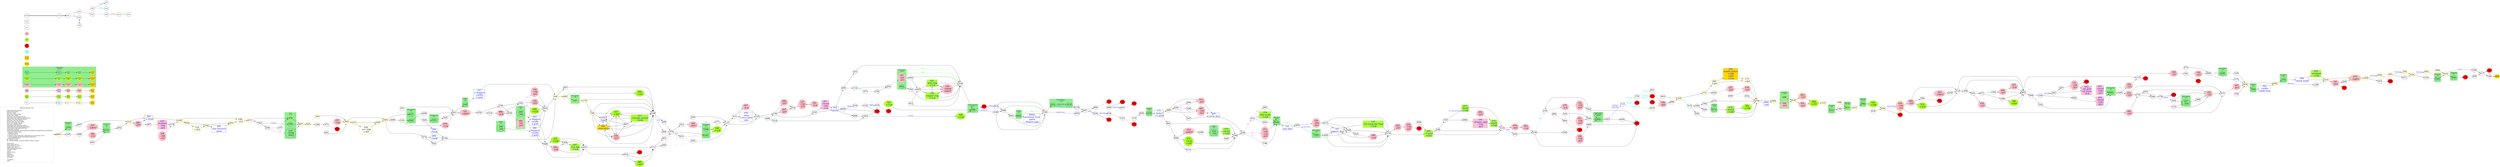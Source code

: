 digraph "Fighting Fantasy: Caverns of the Snow Witch 09/10/--" {
	// graph defaults
	rankdir=LR
	mclimit=50
	nodesep=.3 // changes horizontal separation of nodes
	ranksep=.4 // changes vertical separation of nodes
	node [height=.7
		width=.7
		shape=ellipse
		margin=0]
	edge[weight=5]

	// a box for a graph label
	// note that you can override the defaults set above
	title [label = "Fighting Fantasy: Title\n\n \
		Light Green Fill: Benefits\l \
		Pink Fill: Penalties\l \
		Red Fill: Death\l \
		Blue Text: Items/Events\l \
		Purple Text: Shops\l \
		Blue Line: Forced Items/Events\l \
		Light Blue Line: Optional Items/Events\l \
		Purple Line: Dice Related Events\l \
		Pink Line: Stat Test Passed\l \
		Brown Line: Stat Test Failed\l \
		Grey Line: Hidden Option\l \
		Red Line: Possible Error\l \
		Gold/Yellow Fill: Required Nodes\l \
		Light Blue Fill: Recommended Nodes\l \
		Gold Outline: Recommended Path\l \
		Green Box: Combat\l \
		SK/ST/LK/AT/AR/TM: Skill/Stamina/Luck/Attack Strength/Attack Round/Time\l \
		*: Special Combat Rules\l \
		-: Negative Status\l \
		+: Positive Status\l \
		?: Chance of this happening, depending on instructions in text\l \
		^: Extra damage can be prevented by gold ring\l \
		!: Summoned Warrior\l \
		@: Choose 3 items\l \
		@: Combat penalty (could be offset by skills or items)\l\l \
		Starts with:\l \
		Initial Skill: 1d6+6 \l \
		Initial Stamina: 2d6+12\l \
		Initial Luck: 1d6+6\l \
		skill/stamina/luck potion\l \
		10 meal (+4ST)\l \
		sword\l \
		leather armor\l \
		lantern\l \
		tinderbox\l \
		2d6+6 gold\l \
		backpack\l\l \
		Comments:\l \
		none\l"
		color = "gray"
		shape = "box"
		margin = 0.1]

	subgraph Required {
		node [style = "filled" color = "gold" fillcolor = "gold" fontcolor = "blue" shape = "rect"]
		key3
		boo5
		dam5
		monboo5
		mondam5
		mon5
		ending [fontcolor = "black" shape = "octagon"]

		345
		158
		400 [fontcolor = "black" shape = "octagon"]
	}

	subgraph Required2 {
		node [style = "filled" color = "gold2" fillcolor = "gold2" fontcolor = "blue" shape = "rect"]
		req2
	}

	subgraph Recommended {
		node [penwidth = 3 color = "gold"]
		txt2
		key2 [shape = "rect" fontcolor = "blue"]
		boo3 [style = "filled" fillcolor = "greenyellow"]
		boo4 [style = "filled" fillcolor = "greenyellow"]
		dam3 [style = "filled" fillcolor = "pink"]
		dam4 [style = "filled" fillcolor = "pink"]
		monboo3 [style = "filled" fillcolor = "greenyellow"]
		monboo4 [style = "filled" fillcolor = "greenyellow"]
		mondam3 [style = "filled" fillcolor = "pink"]
		mondam4 [style = "filled" fillcolor = "pink"]
		mon3
		mon4

		001
		337
		169
		036
		118
		192
		263
		190
		077
		378
		067
		025
		163
		363
		215
		024
		056
		395




		106
		095
		187
		179
		194
		345

		104
		131
		289
		158
		173
		278

		348
		256
		018
		063 [style = "filled" fillcolor = "pink"]
		096 [style = "filled" fillcolor = "greenyellow"]
		110
		399
		013
		211

		038
		030 [style = "filled" fillcolor = "pink"]

		252

		092

		319
		075 [style = "filled" fillcolor = "pink"]
		258
		054
		091
		359
		154
		005
		068
		019
	}
	
	subgraph Optional {
		node [style = "filled" color = "paleturquoise1" fillcolor = "paleturquoise1" fontcolor = "blue" shape = "rect"]
		opt
	}

	subgraph Combat {
		style = "filled" color = "palegreen2"
		subgraph cluster_MONSTER {
			label = "? MONSTER\n 0/0 0/0"
			mon1 [label = "\N\n text"]
			mon2 [shape = "rect" fontcolor = "blue" label = "\N\n text"]
			mon3 [label = "\N\n text"]
			mon4 [shape = "rect" fontcolor = "blue" label = "\N\n text"]
			mon5 [shape = "rect" fontcolor = "blue" label = "\N\n text"]
			monboo1 [style = "filled" color = "greenyellow" label = "\N\n text"]
			monboo2 [shape = "rect" style = "filled" color = "greenyellow" fontcolor = "blue" label = "\N\n text"]
			monboo3 [label = "\N\n text"]
			monboo4 [shape = "rect" fontcolor = "blue" label = "\N\n text"]
			monboo5 [shape = "rect" fontcolor = "blue" label = "\N\n text"]
			mondam1 [style = "filled" color = "pink" label = "\N\n text"]
			mondam2 [shape = "rect" style = "filled" color = "pink" fontcolor = "blue" label = "\N\n text"]
			mondam3 [label = "\N\n text"]
			mondam4 [shape = "rect" fontcolor = "blue" label = "\N\n text"]
			mondam5 [shape = "rect" fontcolor = "blue" label = "\N\n text"]
		}
		subgraph cluster_MAMMOTH {
			label = "Mammoth\n 10/11"
			310
		}
		subgraph cluster_SNOW_WOLF {
			label = "Snow Wolf\n 7/8\n 7/7"
			212
		}
		subgraph cluster_YETI {
			label = "Yeti\n 11/12"
			195
			219 [label = "\N\n -1ESK\n -3EST"]
			378
		}
		subgraph cluster_MOUNTAIN_ELF {
			label = "Mountain Elf\n 6/6"
			017
			382
		}
		subgraph cluster_MOUNTAIN_ELF2 {
			label = "Mountain Elf\n 6/2"
			351
		}
		subgraph cluster_GOBLIN {
			label = "Goblin\n 5/5\n 5/4"
			145
		}
		subgraph cluster_GOBLIN2 {
			label = "Goblin\n 5/5"
			240 [label = "\N\n -3AT"]
			386 [style = "filled" color = "pink" label = "\N\n -3AT\n -2ST"]
		}
		subgraph cluster_GOBLIN3 {
			label = "Goblin\n 5/4"
			188 [label = "\N\n -3AT"]
		}
		subgraph cluster_NEANDERTHAL {
			label = "Neanderthal\n 7/8"
			187
		}
		subgraph cluster_ICE_DEMON {
			label = "Ice Demon*\n 9/11"
			108
			143
		}
		subgraph cluster_CRYSTAL_WARRIOR {
			label = "Crystal Warrior\n 11/13"
			059
		}
		subgraph cluster_FROST_GIANT {
			label = "Frost Giant\n 10/10"
			093
			357 [style = "filled" color = "pink" label = "\N\n -2AT\n -2ST"]
		}
		subgraph cluster_WHITE_DRAGON {
			label = "White Dragon^\n 12/14"
			223
			313 [label = "\N!"]
		}
		subgraph cluster_ZOMBIE {
			label = "Zombie\n 6/6"
			062
		}
		subgraph cluster_SENTINEL {
			label = "Sentinel\n 9/9"
			235
		}
		subgraph cluster_GOBLIN4 {
			label = "Goblin\n 6/6"
			332 [label = "\N\n -3AT"]
		}
		subgraph cluster_CAVE_MAN {
			label = "Cave-Man\n 8/8"
			020
		}
		subgraph cluster_BRAIN_SLAYER {
			label = "Brain Slayer\n 10/10"
			189
		}
		subgraph cluster_DWARF_ELF_ZOMBIE {
			label = "Dwarf Zombie\n Elf Zombie\n 8/9 9/9"
			262
		}
		subgraph cluster_CENTAUR {
			label = "Centaur\n 10/10"
			272
		}
		subgraph cluster_BIRD_MAN {
			label = "Bird-Man\n 12/8"
			256
			369 [style = "filled" color = "pink" label = "\N\n -2ST"]
		}
		subgraph cluster_HILL_TROLL {
			label = "Hill Troll\n 9/10 9/9"
			013
		}
		subgraph cluster_WEREWOLF {
			label = "Werewolf\n 8/10"
			251
		}
		subgraph cluster_HILL_TROLL2 {
			label = "Hill Troll\n 8/9 9/9"
			296
		}
		subgraph cluster_NIGHT_STALKER {
			label = "Night Stalker\n 11/8"
			037 [label = "\N\n -2AT"]
		}
		subgraph cluster_MAN_ORC {
			label = "Man-Orc\n 8/6"
			398
		}
		subgraph cluster_WILD_HILL_MAN {
			label = "Wild Hill Man\n 6/5"
			050
		}
		subgraph cluster_BARBARIAN {
			label = "Barbarian\n 9/8"
			374
		}
		subgraph cluster_DEATH_HAWK {
			label = "Death Hawk\n 4/5"
			238
		}
		subgraph cluster_BANSHEE {
			label = "Banshee*\n 12/12"
			185
		}
		subgraph cluster_HOBGOBLIN {
			label = "Hobgoblin\n 6/7"
			206
		}
	}

	subgraph Death {
		node [style = "filled" color = "red"]
		ddt
		002
		010
		035
		044
		064
		078
		116
		121
		129
		134
		138
		153
		172
		191
		228
		244
		270
		277
		302
		316
		360
		367
		380
		392
		393
		397
	}

	subgraph Boost {
		node [style = "filled" color = "greenyellow"]
		bst
		boo1 [label = "\N\n text"]
		boo2 [shape = "rect" fontcolor = "blue" label = "\N\n text"]
		boo3 [label = "\N\n text"]
		boo4 [shape = "rect" fontcolor = "blue" label = "\N\n text"]
		boo5 [shape = "rect" fontcolor = "blue" label = "\N\n text"]
		021 [shape = "rect" fontcolor = "blue" label = "\N\n gold ring\n +1LK"]
		024 [label = "\N\n +0~3SK\n +3ST"]
		076 [shape = "rect" fontcolor = "blue" label = "\N\n shield\n +1SK?"]
		080 [label = "\N\n +4ST"]
		096 [label = "\N\n +1ST"]
		118 [label = "\N\n +3ST"]
		120 [label = "\N\n +1LK"]
		130 [shape = "rect" fontcolor = "blue" label = "\N\n copper ring\n +1LK"]
		147 [shape = "rect" fontcolor = "blue" label = "\N\n Gul Sang Abi Daar\n +1LK"]
		155 [shape = "rect" fontcolor = "blue" label = "\N\n sword\n +1SK?"]
		158 [shape = "rect" fontcolor = "blue" label = "\N\n health potion\n +1SK\n +4ST\n +1LK"]
		164 [label = "\N\n +1SK"]
		165 [label = "\N\n +1LK"]
		173 [label = "\N\n +4ST"]
		184 [label = "\N\n +1LK"]
		237 [label = "\N\n +1SK"]
		245 [label = "\N\n +1LK"]
		247 [shape = "rect" fontcolor = "blue" label = "\N\n iron key\n +1LK"]
		253 [shape = "rect" fontcolor = "blue" label = "\N\n shield\n +1SK"]
		275 [label = "\N\n +1LK\n +3ST"]
		285 [shape = "rect" fontcolor = "blue" label = "\N\n -3 meal\n +4ST"]
		289 [label = "\N\n +2ST"]
		290 [label = "\N\n +1ST"]
		293 [shape = "rect" fontcolor = "blue" label = "\N\n armband\n +1SK"]
		312 [label = "\N\n +1LK"]
		317 [label = "\N\n +3ST"]
		327 [shape = "rect" fontcolor = "blue" label = "\N\n courage amulet\n +2SK"]
		346 [label = "\N\n +4ST"]
		362 [label = "\N\n +1SK"]
		372 [shape = "rect" fontcolor = "blue" label = "\N\n shield\n +1SK"]
		379 [shape = "rect" fontcolor = "blue" label = "\N\n elfin boots\n +1LK"]
	}

	subgraph Damage {
		node [style = "filled" color = "pink"]
		dmg
		dam1 [label = "\N\n text"]
		dam2 [shape = "rect" fontcolor = "blue" label = "\N\n text"]
		dam3 [label = "\N\n text"]
		dam4 [shape = "rect" fontcolor = "blue" label = "\N\n text"]
		dam5 [shape = "rect" fontcolor = "blue" label = "\N\n text"]
		011 [label = "\N\n -2ST"]
		027 [label = "\N\n -1LK"]
		030 [label = "\N\n -1SK\n -1ST"]
		042 [shape = "rect" fontcolor = "blue" label = "\N\n -all gold\n -all items\n -2LK"]
		046 [label = "\N\n -1ST"]
		051 [label = "\N\n -1SK\n -4ST"]
		055 [label = "\N\n -2ST"]
		057 [label = "\N\n -2LK"]
		063 [label = "\N\n -1ST"]
		070 [label = "\N\n -1LK"]
		073 [label = "\N\n -1SK\n -1LK\n -4ST"]
		075 [label = "\N\n -1d6ST"]
		079 [label = "\N\n -4ST"]
		086 [label = "\N\n -2LK"]
		087 [label = "\N\n -1SK\n -3ST"]
		099 [label = "\N\n -2ST"]
		100 [label = "\N\n -1ST"]
		122 [label = "\N\n -1SK\n -4ST"]
		126 [label = "\N\n -2SK\n -6ST"]
		127 [label = "\N\n -1SK\n -2ST"]
		140 [label = "\N\n -1SK\n -4ST"]
		142 [label = "\N\n -1ST"]
		151 [label = "\N\n -1SK\n -2ST"]
		159 [label = "\N\n -1d6SK\n -2d6ST"]
		160 [shape = "rect" fontcolor = "blue" label = "\N\n -dragon eggs\n -1SK\n -4ST"]
		161 [label = "\N\n -2ST"]
		167 [label = "\N\n -4ST"]
		186 [label = "\N\n -1SK\n -4ST"]
		190 [label = "\N\n -1ST"]
		197 [label = "\N\n -1d6ST"]
		201 [shape = "rect" fontcolor = "blue" label = "\N\n -shield\n -1SK?\n -2ST"]
		209 [label = "\N\n -3ST"]
		222 [label = "\N\n -1d6ST"]
		225 [shape = "rect" fontcolor = "blue" label = "\N\n frostbite\n -3SK\n -4ST"]
		227 [label = "\N\n -2ST"]
		229 [label = "\N\n -2ST"]
		231 [label = "\N\n -1ST"]
		236 [label = "\N\n -1SK\n -4ST"]
		239 [label = "\N\n -2ST"]
		250 [label = "\N\n -1SK"]
		257 [label = "\N\n -1SK"]
		261 [shape = "rect" fontcolor = "blue" label = "\N\n -sword\n -1SK\n -1LK"]
		280 [shape = "rect" fontcolor = "blue" label = "\N\n -shield\n -1SK?\n -4ST"]
		294 [label = "\N\n -2ST"]
		301 [label = "\N\n -4ST"]
		307 [label = "\N\n -2ST"]
		308 [label = "\N\n -1SK\n -3ST"]
		318 [label = "\N\n -2d6ST"]
		321 [label = "\N\n -1d6ST"]
		330 [label = "\N\n -2ST"]
		334 [label = "\N\n -1ST"]
		340 [label = "\N\n -3ST?"]
		349 [label = "\N\n -1ST"]
		355 [label = "\N\n -1ST"]
		356 [label = "\N\n -4ST"]
		358 [label = "\N\n -4ST"]
		361 [label = "\N\n -1LK"]
		364 [label = "\N\n -1ST"]
		375 [label = "\N\n -1LK"]
		383 [label = "\N\n -1LK"]
		385 [label = "\N\n -1ST"]
		396 [label = "\N\n -1LK"]
	}

	subgraph Key_Item {
		node [fontcolor = "blue" shape = "rect"]
		kky
		key1 [label = "\N\n text"]
		key2 [label = "\N\n text"]
		key3 [label = "\N\n text"]
		043 [label = "\N\n 2 daggers\n candle\n 2 gold"]
		069 [label = "\N\n info" tooltip = "poison well\n hill trolls north of stonebridge"]
		072 [label = "\N\n genie"]
		074 [label = "\N\n flute"]
		101 [label = "\N\n square disc"]
		141 [label = "\N\n star disc"]
		171 [label = "\N\n -items?\n +? gold"]
		200 [label = "\N@\n minotaur horn\n garlic\n dragon eggs"]
		204 [label = "\N\n cloak"]
		207 [label = "\N\n circle disc"]
		255 [label = "\N\n war-hammer\n spear"]
		264 [label = "\N\n cloak"]
		281 [label = "\N\n -2 meal"]
		286 [label = "\N\n arrow head"]
		342 [label = "\N\n candle\n tinder-box"]
		345 [label = "\N\n rune stick"]
		347 [label = "\N\n 2 daggers\n candle\n 2 gold"]
		366 [label = "\N\n daggers\n candle\n 2 gold"]
		376 [label = "\N\n sling\n 3 iron balls\n info" tooltip = "beware white rat"]
	}
	
	subgraph Shop {
		node [fontcolor = "purple" shape = "rect"]
		shop1 [label = "\N\n text"]
	}

	mon1 -> mon2 -> mon3 -> mon4 -> mon5
	boo1 -> boo2 -> boo3 -> boo4 -> boo5
	dam1 -> dam2 -> dam3 -> dam4 -> dam5
	txt1 -> key1 -> txt2 -> key2 -> key3
	monboo1 -> monboo2 -> monboo3 -> monboo4 -> monboo5
	mondam1 -> mondam2 -> mondam3 -> mondam4 -> mondam5

	myTitle -> z000 [penwidth = 3 arrowhead=none]
	z000 -> z001 [penwidth = 3]
	z001 -> z002 [color = "purple" fontcolor = "purple" label = "1-3"]
	z001 -> z003 [color = "purple" fontcolor = "purple" label = "4-6"]
	z002 -> z004 [color = "pink" fontcolor = "pink" label = "LK"]
	z002 -> z005 [color = "brown"]
	z003 -> z006 [dir = "both"]
	z004 -> z007 [color = "blue" fontcolor = "blue" label = "req"]
	z004 -> z008 [color = "cyan3" fontcolor = "cyan3" label = "-opt"]
	z005 -> z009 [color = "grey" fontcolor = "grey" label = "info"]
	z009 -> z010 [color = "crimson" fontcolor = "crimson" label = "error(?)"]
	z010 -> z011 [color = "green" fontcolor = "green" label = "flee"]
	{
		rank = same
		z003
		z006
	}
	
	{
		rank = same
		021
		130
	}
	{
		rank = same
		345
		074
	}
	{
		rank = same
		317
		356
	}

	title -> 001 [penwidth = 3]
	001 -> 335
	001 -> 310
	002 -> 014 [color = "blue" fontcolor = "blue" label = "genie"]
	003 -> 104
	004 -> 235
	005 -> 068 [color = "pink" fontcolor = "pink" label = "SK"]
	005 -> 185 [color = "brown"]
	006 -> 285
	007 -> 004 [color = "pink" fontcolor = "pink" label = "SK>10"]
	007 -> 380 [color = "brown"]
	008 -> 007 [color = "blue" fontcolor = "blue" label = "rune stick"]
	008 -> 121
	009 -> 032 [color = "pink" fontcolor = "pink" label = "LK"]
	009 -> 239 [color = "brown"]
	011 -> 207
	012 -> 065
	012 -> 338
	013 -> 211
	014 -> 150
	014 -> 368
	015 -> 003 [color = "pink" fontcolor = "pink" label = "LK"]
	015 -> 358 [color = "brown"]
	016 -> 120 [color = "pink" fontcolor = "pink" label = "LK"]
	016 -> 153 [color = "brown"]
	017 -> 305 [color = "green" fontcolor = "green" label = "EST&le;2"]
	018 -> 301
	018 -> 063
	019 -> 328 [color = "blue" fontcolor = "blue" label = "silver"]
	019 -> 206
	020 -> 141
	020 -> 365 [color = "green" fontcolor = "green" label = "flee"]
	021 -> 159 [dir = both]
	021 -> 130 [dir = both]
	021 -> 338
	022 -> 136
	023 -> 113 [color = "blue" fontcolor = "blue" label = "star disc/\n circle disc/\n square disc"]
	023 -> 040
	024 -> 056
	025 -> 163 [color = "pink" fontcolor = "pink" label = "LK"]
	025 -> 109 [color = "brown"]
	026 -> 009 [color = "pink" fontcolor = "pink" label = "LK"]
	026 -> 227 [color = "brown"]
	027 -> 205
	028 -> 166
	029 -> 106
	030 -> 046
	030 -> 385
	031 -> 295 [color = "pink" fontcolor = "pink" label = "LK"]
	031 -> 143 [color = "brown"]
	032 -> 278
	033 -> 226 [color = "pink" fontcolor = "pink" label = "LK"]
	033 -> 340 [color = "brown"]
	034 -> 004 [color = "pink" fontcolor = "pink" label = "SK>10"]
	034 -> 123 [color = "brown"]
	036 -> 118
	036 -> 192
	037 -> 306
	038 -> 030 [color = "blue" fontcolor = "blue" label = "health potion"]
	038 -> 367
	039 -> 240 [color = "pink" fontcolor = "pink" label = "LK"]
	039 -> 386 [color = "brown"]
	040 -> 244
	041 -> 212
	042 -> 201 [color = "pink" fontcolor = "pink" label = "LK"]
	042 -> 280 [color = "brown"]
	043 -> 029
	043 -> 088
	045 -> 065
	045 -> 338
	046 -> 312
	046 -> 394
	046 -> 119
	047 -> 337
	048 -> 275
	048 -> 117
	048 -> 318
	049 -> 234 [color = "blue" fontcolor = "blue" label = "dagger"]
	049 -> 393
	050 -> 320
	050 -> 364 [color = "green" fontcolor = "green" label = "flee"]
	051 -> 336
	052 -> 297
	053 -> 246
	053 -> 355
	054 -> 091 [color = "pink" fontcolor = "pink" label = "SK"]
	054 -> 078 [color = "brown"]
	055 -> 006 [color = "pink" fontcolor = "pink" label = "LK"]
	055 -> 236 [color = "brown"]
	056 -> 395
	057 -> 125
	058 -> 278
	059 -> 002
	059 -> 148 [color = "blue" fontcolor = "blue" label = "war-hammer"]
	060 -> 008 [color = "pink" fontcolor = "pink" label = "SK"]
	060 -> 116 [color = "brown"]
	061 -> 048
	061 -> 166
	062 -> 200
	062 -> 150 [color = "green" fontcolor = "green" label = "flee"]
	063 -> 096
	065 -> 021
	065 -> 159
	065 -> 130
	066 -> 294 [color = "pink" fontcolor = "pink" label = "SK"]
	066 -> 160 [color = "brown"]
	067 -> 025
	068 -> 019
	069 -> 348
	070 -> 241
	071 -> 149 [color = "cyan3" fontcolor = "cyan3" label = "-50g"]
	071 -> 390
	072 -> 266
	072 -> 288
	072 -> 049
	073 -> 020
	074 -> 345 [dir = both]
	074 -> 317 [dir = both]
	074 -> 356 [dir = both]
	074 -> 198
	075 -> 258
	076 -> 362
	076 -> 278
	077 -> 391 [color = "blue" fontcolor = "blue" label = "spear"]
	077 -> 378
	079 -> 383
	080 -> 111
	081 -> 363
	082 -> 201 [color = "pink" fontcolor = "pink" label = "LK"]
	082 -> 280 [color = "brown"]
	083 -> 062
	083 -> 150
	084 -> 044 [color = "brown"]
	084 -> 051 [color = "pink" fontcolor = "pink" label = "ST>10"]
	085 -> 175 [color = "purple" fontcolor = "purple" label = "2-9"]
	085 -> 238 [color = "purple" fontcolor = "purple" label = "10-12"]
	086 -> 039
	086 -> 102
	087 -> 207
	088 -> 237
	088 -> 250
	088 -> 221
	089 -> 331 [color = "pink" fontcolor = "pink" label = "LK"]
	089 -> 103 [color = "brown"]
	090 -> 104
	091 -> 359 [color = "blue" fontcolor = "blue" label = "dragon egg"]
	091 -> 271
	092 -> 128 [color = "blue" fontcolor = "blue" label = "elfin boots"]
	092 -> 374
	093 -> 338 [color = "green" fontcolor = "green" label = "flee"]
	093 -> 182
	094 -> 011
	095 -> 290
	095 -> 187
	096 -> 110
	097 -> 327
	097 -> 074
	097 -> 345
	097 -> 317
	097 -> 198
	098 -> 262
	098 -> 244
	099 -> 279
	100 -> 273 [color = "pink" fontcolor = "pink" label = "LK"]
	100 -> 181 [color = "brown"]
	101 -> 344
	101 -> 176
	102 -> 140 [color = "purple" fontcolor = "purple" label = "1-2"]
	102 -> 330 [color = "purple" fontcolor = "purple" label = "3-4"]
	102 -> 245 [color = "purple" fontcolor = "purple" label = "5-6"]
	103 -> 070
	103 -> 382
	104 -> 315 [color = "cyan3" fontcolor = "cyan3" label = "-10g"]
	104 -> 131
	105 -> 252
	106 -> 095
	106 -> 267
	107 -> 207
	108 -> 184
	109 -> 081 [color = "pink" fontcolor = "pink" label = "SK"]
	109 -> 371 [color = "brown"]
	110 -> 399 [color = "pink" fontcolor = "pink" label = "LK"]
	110 -> 251 [color = "brown"]
	111 -> 300
	111 -> 283
	112 -> 373 [color = "cyan3" fontcolor = "cyan3" label = "sling"]
	112 -> 292
	113 -> 015 [color = "cyan3" fontcolor = "cyan3" label = "square disc"]
	113 -> 152 [color = "cyan3" fontcolor = "cyan3" label = "circle disc"]
	113 -> 392 [color = "cyan3" fontcolor = "cyan3" label = "star disc"]
	114 -> 004
	115 -> 100
	115 -> 397
	117 -> 166
	118 -> 192
	119 -> 168
	119 -> 205
	120 -> 059
	122 -> 322
	123 -> 114 [color = "pink" fontcolor = "pink" label = "SK"]
	123 -> 134 [color = "brown"]
	124 -> 381 [color = "blue" fontcolor = "blue" label = "gold&ge;400"]
	124 -> 082
	125 -> 299 [color = "cyan3" fontcolor = "cyan3" label = "flute"]
	125 -> 156
	126 -> 213
	127 -> 232 [color = "pink" fontcolor = "pink" label = "LK"]
	127 -> 361 [dir = both color = "brown:black"]
	128 -> 319
	130 -> 159 [dir = both]
	130 -> 338
	131 -> 026
	131 -> 289
	132 -> 016 [color = "blue" fontcolor = "blue" label = "dagger"]
	132 -> 393
	133 -> 037
	133 -> 355
	135 -> 230 [color = "blue" fontcolor = "blue" label = "shield"]
	135 -> 079
	136 -> 106
	137 -> 311
	137 -> 125
	139 -> 297
	140 -> 029
	141 -> 365
	142 -> 085
	143 -> 184
	144 -> 272
	144 -> 233
	145 -> 347
	146 -> 400
	147 -> 101
	147 -> 176
	148 -> 150
	148 -> 368
	149 -> 209
	150 -> 052 [color = "blue" fontcolor = "blue" label = "minotaur horn"]
	150 -> 223
	151 -> 360
	151 -> 042
	152 -> 270 [color = "cyan3" fontcolor = "cyan3" label = "square disc"]
	152 -> 291 [color = "cyan3" fontcolor = "cyan3" label = "circle disc"]
	152 -> 138 [color = "cyan3" fontcolor = "cyan3" label = "star disc"]
	154 -> 005 [color = "blue" fontcolor = "blue" label = "dragon egg"]
	154 -> 333
	155 -> 166
	156 -> 099
	156 -> 307
	156 -> 232
	157 -> 378
	158 -> 173
	159 -> 338
	160 -> 372
	161 -> 302
	161 -> 269
	162 -> 050
	163 -> 363
	164 -> 038
	165 -> 059
	166 -> 259
	167 -> 252
	168 -> 341
	168 -> 205
	169 -> 036
	169 -> 190
	170 -> 053
	170 -> 246
	171 -> 061
	171 -> 388
	172 -> 284 [color = "pink" fontcolor = "pink" label = "LK"]
	173 -> 278
	174 -> 169
	175 -> 252
	176 -> 055
	176 -> 285
	177 -> 137
	178 -> 324 [color = "blue" fontcolor = "blue" label = "helmet"]
	178 -> 129
	179 -> 194
	179 -> 198
	180 -> 329
	180 -> 144
	181 -> 142 [color = "pink" fontcolor = "pink" label = "LK"]
	181 -> 277 [color = "brown"]
	182 -> 065
	182 -> 338
	183 -> 253 [color = "blue" fontcolor = "blue" label = "Gul Sang Abi Daar"]
	183 -> 066
	184 -> 137
	185 -> 019
	186 -> 098
	187 -> 179
	188 -> 366
	189 -> 309
	190 -> 077
	192 -> 255
	192 -> 263
	193 -> 336
	194 -> 074
	194 -> 345
	194 -> 317
	194 -> 356
	194 -> 198
	195 -> 067
	196 -> 020
	197 -> 212
	198 -> 384 [color = "blue" fontcolor = "blue" label = "cloak"]
	198 -> 260
	199 -> 013
	200 -> 150
	201 -> 050
	202 -> 337
	203 -> 020
	204 -> 136
	205 -> 268
	205 -> 115
	206 -> 172
	207 -> 259
	208 -> 241
	209 -> 027
	209 -> 205
	210 -> 034 [color = "blue" fontcolor = "blue" label = "rune stick"]
	210 -> 010
	211 -> 218 [color = "pink" fontcolor = "pink" label = "LK"]
	211 -> 296 [color = "brown"]
	212 -> 202
	213 -> 176
	213 -> 101
	213 -> 344
	214 -> 323
	215 -> 024
	215 -> 056
	216 -> 282 [color = "pink" fontcolor = "pink" label = "SK"]
	216 -> 375 [color = "brown"]
	217 -> 146
	217 -> 228
	218 -> 038
	219 -> 067
	220 -> 094 [color = "purple" fontcolor = "purple" label = "1-2"]
	220 -> 326 [color = "purple" fontcolor = "purple" label = "3-4"]
	220 -> 107 [color = "purple" fontcolor = "purple" label = "5-6"]
	221 -> 303
	221 -> 111
	222 -> 242
	223 -> 313 [color = "blue" fontcolor = "blue" label = "copper ring"]
	223 -> 139
	224 -> 147 [color = "pink" fontcolor = "pink" label = "SK"]
	224 -> 396 [color = "brown"]
	225 -> 174
	226 -> 137
	227 -> 032 [color = "pink" fontcolor = "pink" label = "LK"]
	227 -> 239 [color = "brown"]
	229 -> 387
	229 -> 281
	230 -> 339
	231 -> 170
	231 -> 377
	232 -> 261
	232 -> 072
	233 -> 278
	234 -> 120 [color = "pink" fontcolor = "pink" label = "LK"]
	234 -> 132 [color = "brown"]
	235 -> 171
	236 -> 006 [color = "pink" fontcolor = "pink" label = "LK"]
	236 -> 035 [color = "brown"]
	237 -> 354
	237 -> 221
	238 -> 105 [color = "green" fontcolor = "green" label = "AR>2"]
	239 -> 278
	240 -> 043
	241 -> 321
	241 -> 145
	242 -> 119
	243 -> 338
	245 -> 029
	246 -> 133 [color = "pink" fontcolor = "pink" label = "LK"]
	246 -> 178 [color = "brown"]
	247 -> 221
	248 -> 028 [color = "pink" fontcolor = "pink" label = "LK"]
	248 -> 332 [color = "brown"]
	249 -> 157 [color = "purple" fontcolor = "purple" label = "1"]
	249 -> 219 [color = "purple" fontcolor = "purple" label = "2-6"]
	250 -> 354
	250 -> 221
	251 -> 199
	252 -> 398
	252 -> 092
	253 -> 135
	254 -> 276
	254 -> 314
	255 -> 263
	256 -> 018
	257 -> 363
	258 -> 054 [color = "blue" fontcolor = "blue" label = "tinder-box"]
	258 -> 343
	259 -> 073 [color = "purple" fontcolor = "purple" label = "1-2"]
	259 -> 196 [color = "purple" fontcolor = "purple" label = "3-4"]
	259 -> 353 [color = "purple" fontcolor = "purple" label = "5-6"]
	260 -> 370
	261 -> 072
	262 -> 023
	263 -> 190
	264 -> 136
	265 -> 020
	266 -> 323
	267 -> 198
	268 -> 124 [color = "purple" fontcolor = "purple" label = "1-3"]
	268 -> 162 [color = "purple" fontcolor = "purple" label = "4-6"]
	269 -> 075
	271 -> 154
	272 -> 076
	273 -> 085
	274 -> 022
	274 -> 264
	275 -> 166
	276 -> 039
	276 -> 102
	278 -> 069 [color = "cyan3" fontcolor = "cyan3" label = "-2g"]
	278 -> 348
	279 -> 232 [color = "pink" fontcolor = "pink" label = "LK"]
	279 -> 127 [color = "brown"]
	280 -> 050
	281 -> 169
	282 -> 193 [color = "pink" fontcolor = "pink" label = "LK"]
	282 -> 084 [color = "brown"]
	283 -> 370
	284 -> 217
	285 -> 298
	285 -> 135
	286 -> 293
	286 -> 319
	287 -> 151 [color = "brown"]
	287 -> 082 [color = "pink" fontcolor = "pink" label = "ST>10"]
	288 -> 243
	288 -> 112
	289 -> 158
	289 -> 173
	290 -> 198
	291 -> 003 [color = "pink" fontcolor = "pink" label = "LK"]
	291 -> 358 [color = "brown"]
	292 -> 093 [color = "pink" fontcolor = "pink" label = "LK"]
	292 -> 357 [color = "brown"]
	293 -> 319
	294 -> 372
	295 -> 137
	296 -> 164
	297 -> 210 [color = "blue" fontcolor = "blue" label = "garlic"]
	297 -> 060
	298 -> 183
	298 -> 135
	299 -> 214
	299 -> 156
	300 -> 295 [color = "pink" fontcolor = "pink" label = "LK"]
	300 -> 370 [color = "brown"]
	301 -> 096
	303 -> 316
	303 -> 080
	303 -> 111
	304 -> 044 [color = "brown"]
	304 -> 186 [color = "pink" fontcolor = "pink" label = "ST>10"]
	305 -> 351
	305 -> 204
	306 -> 355
	307 -> 279
	308 -> 174
	309 -> 176
	309 -> 101
	309 -> 344
	310 -> 047
	311 -> 376
	311 -> 057
	312 -> 119
	313 -> 139
	314 -> 188 [color = "pink" fontcolor = "pink" label = "LK"]
	314 -> 086 [color = "brown"]
	315 -> 180
	315 -> 058
	317 -> 356 [dir = both]
	317 -> 198
	318 -> 248
	319 -> 075
	319 -> 161
	320 -> 364
	320 -> 231
	321 -> 254
	322 -> 216
	322 -> 244
	322 -> 262
	323 -> 165 [color = "blue" fontcolor = "blue" label = "iron key"]
	323 -> 393
	324 -> 037
	324 -> 355
	325 -> 241
	326 -> 087
	074 -> 327 [dir = back]
	345 -> 327 [dir = back]
	317 -> 327 [dir = back]
	327 -> 198
	328 -> 217
	329 -> 272
	330 -> 029
	331 -> 241
	332 -> 155
	333 -> 068 [color = "pink" fontcolor = "pink" label = "SK:-2"]
	333 -> 185 [color = "brown"]
	334 -> 205
	335 -> 041 [color = "pink" fontcolor = "pink" label = "LK"]
	335 -> 389 [color = "brown"]
	336 -> 262
	337 -> 281
	337 -> 229
	338 -> 059
	339 -> 244
	339 -> 216 [color = "cyan3" fontcolor = "cyan3" label = "sling"]
	339 -> 304
	340 -> 108 [color = "purple" fontcolor = "purple" label = "odd"]
	340 -> 177 [color = "purple" fontcolor = "purple" label = "even"]
	341 -> 071
	341 -> 334
	342 -> 092
	343 -> 091 [color = "pink" fontcolor = "pink" label = "SK:-2"]
	343 -> 078 [color = "brown"]
	344 -> 224
	344 -> 101
	344 -> 176
	345 -> 317 [dir = both]
	345 -> 356 [dir = both]
	345 -> 198
	346 -> 205
	347 -> 106
	348 -> 256 [color = "pink" fontcolor = "pink" label = "LK"]
	348 -> 369 [color = "brown"]
	349 -> 212
	350 -> 252
	351 -> 325
	352 -> 292
	353 -> 203 [color = "purple" fontcolor = "purple" label = "1-2"]
	353 -> 265 [color = "purple" fontcolor = "purple" label = "3-4"]
	353 -> 379 [color = "purple" fontcolor = "purple" label = "5-6"]
	354 -> 247
	354 -> 221
	355 -> 377
	356 -> 097
	356 -> 198
	357 -> 338 [color = "green" fontcolor = "green" label = "flee"]
	357 -> 045
	358 -> 090
	359 -> 154
	362 -> 278
	363 -> 395
	363 -> 215
	364 -> 115
	365 -> 189 [color = "blue" fontcolor = "blue" label = "courage amulet"]
	365 -> 126
	366 -> 088
	366 -> 029
	368 -> 083
	368 -> 150
	369 -> 018
	370 -> 031 [color = "blue" fontcolor = "blue" label = "flute"]
	370 -> 143
	370 -> 033
	371 -> 257 [color = "pink" fontcolor = "pink" label = "LK"]
	371 -> 064 [color = "brown"]
	372 -> 135
	373 -> 012 [color = "pink" fontcolor = "pink" label = "SK"]
	373 -> 352 [color = "brown"]
	374 -> 286
	375 -> 044 [color = "brown"]
	375 -> 122 [color = "pink" fontcolor = "pink" label = "ST>10"]
	376 -> 125
	377 -> 350 [color = "pink" fontcolor = "pink" label = "LK"]
	377 -> 167 [color = "brown"]
	378 -> 067
	379 -> 020
	381 -> 042
	381 -> 287
	382 -> 208
	383 -> 339
	384 -> 295 [color = "pink" fontcolor = "pink" label = "LK"]
	384 -> 370 [color = "brown"]
	385 -> 170
	385 -> 377
	386 -> 043
	387 -> 308 [color = "pink" fontcolor = "pink" label = "LK"]
	387 -> 225 [color = "brown"]
	388 -> 011
	388 -> 087
	388 -> 220
	389 -> 349 [color = "pink" fontcolor = "pink" label = "LK"]
	389 -> 197 [color = "brown"]
	390 -> 346
	390 -> 205
	391 -> 195 [color = "blue" fontcolor = "blue" label = "frostbite"]
	391 -> 249
	394 -> 222 [color = "pink" fontcolor = "pink" label = "ST>10"]
	394 -> 191 [color = "brown"]
	395 -> 089
	395 -> 274
	395 -> 017
	396 -> 101
	396 -> 176
	398 -> 342
	399 -> 013
	
	001 [fontsize=25]
	002 [fontsize=25]
	003 [fontsize=25]
	004 [fontsize=25]
	005 [fontsize=25]
	006 [fontsize=25]
	007 [fontsize=25]
	008 [fontsize=25]
	009 [fontsize=25]
	010 [fontsize=25]
	011 [fontsize=25]
	012 [fontsize=25]
	013 [fontsize=25]
	014 [fontsize=25]
	015 [fontsize=25]
	016 [fontsize=25]
	017 [fontsize=25]
	018 [fontsize=25]
	019 [fontsize=25]
	020 [fontsize=25]
	021 [fontsize=25]
	022 [fontsize=25]
	023 [fontsize=25]
	024 [fontsize=25]
	025 [fontsize=25]
	026 [fontsize=25]
	027 [fontsize=25]
	028 [fontsize=25]
	029 [fontsize=25]
	030 [fontsize=25]
	031 [fontsize=25]
	032 [fontsize=25]
	033 [fontsize=25]
	034 [fontsize=25]
	035 [fontsize=25]
	036 [fontsize=25]
	037 [fontsize=25]
	038 [fontsize=25]
	039 [fontsize=25]
	040 [fontsize=25]
	041 [fontsize=25]
	042 [fontsize=25]
	043 [fontsize=25]
	044 [fontsize=25]
	045 [fontsize=25]
	046 [fontsize=25]
	047 [fontsize=25]
	048 [fontsize=25]
	049 [fontsize=25]
	050 [fontsize=25]
	051 [fontsize=25]
	052 [fontsize=25]
	053 [fontsize=25]
	054 [fontsize=25]
	055 [fontsize=25]
	056 [fontsize=25]
	057 [fontsize=25]
	058 [fontsize=25]
	059 [fontsize=25]
	060 [fontsize=25]
	061 [fontsize=25]
	062 [fontsize=25]
	063 [fontsize=25]
	064 [fontsize=25]
	065 [fontsize=25]
	066 [fontsize=25]
	067 [fontsize=25]
	068 [fontsize=25]
	069 [fontsize=25]
	070 [fontsize=25]
	071 [fontsize=25]
	072 [fontsize=25]
	073 [fontsize=25]
	074 [fontsize=25]
	075 [fontsize=25]
	076 [fontsize=25]
	077 [fontsize=25]
	078 [fontsize=25]
	079 [fontsize=25]
	080 [fontsize=25]
	081 [fontsize=25]
	082 [fontsize=25]
	083 [fontsize=25]
	084 [fontsize=25]
	085 [fontsize=25]
	086 [fontsize=25]
	087 [fontsize=25]
	088 [fontsize=25]
	089 [fontsize=25]
	090 [fontsize=25]
	091 [fontsize=25]
	092 [fontsize=25]
	093 [fontsize=25]
	094 [fontsize=25]
	095 [fontsize=25]
	096 [fontsize=25]
	097 [fontsize=25]
	098 [fontsize=25]
	099 [fontsize=25]
	100 [fontsize=25]
	101 [fontsize=25]
	102 [fontsize=25]
	103 [fontsize=25]
	104 [fontsize=25]
	105 [fontsize=25]
	106 [fontsize=25]
	107 [fontsize=25]
	108 [fontsize=25]
	109 [fontsize=25]
	110 [fontsize=25]
	111 [fontsize=25]
	112 [fontsize=25]
	113 [fontsize=25]
	114 [fontsize=25]
	115 [fontsize=25]
	116 [fontsize=25]
	117 [fontsize=25]
	118 [fontsize=25]
	119 [fontsize=25]
	120 [fontsize=25]
	121 [fontsize=25]
	122 [fontsize=25]
	123 [fontsize=25]
	124 [fontsize=25]
	125 [fontsize=25]
	126 [fontsize=25]
	127 [fontsize=25]
	128 [fontsize=25]
	129 [fontsize=25]
	130 [fontsize=25]
	131 [fontsize=25]
	132 [fontsize=25]
	133 [fontsize=25]
	134 [fontsize=25]
	135 [fontsize=25]
	136 [fontsize=25]
	137 [fontsize=25]
	138 [fontsize=25]
	139 [fontsize=25]
	140 [fontsize=25]
	141 [fontsize=25]
	142 [fontsize=25]
	143 [fontsize=25]
	144 [fontsize=25]
	145 [fontsize=25]
	146 [fontsize=25]
	147 [fontsize=25]
	148 [fontsize=25]
	149 [fontsize=25]
	150 [fontsize=25]
	151 [fontsize=25]
	152 [fontsize=25]
	153 [fontsize=25]
	154 [fontsize=25]
	155 [fontsize=25]
	156 [fontsize=25]
	157 [fontsize=25]
	158 [fontsize=25]
	159 [fontsize=25]
	160 [fontsize=25]
	161 [fontsize=25]
	162 [fontsize=25]
	163 [fontsize=25]
	164 [fontsize=25]
	165 [fontsize=25]
	166 [fontsize=25]
	167 [fontsize=25]
	168 [fontsize=25]
	169 [fontsize=25]
	170 [fontsize=25]
	171 [fontsize=25]
	172 [fontsize=25]
	173 [fontsize=25]
	174 [fontsize=25]
	175 [fontsize=25]
	176 [fontsize=25]
	177 [fontsize=25]
	178 [fontsize=25]
	179 [fontsize=25]
	180 [fontsize=25]
	181 [fontsize=25]
	182 [fontsize=25]
	183 [fontsize=25]
	184 [fontsize=25]
	185 [fontsize=25]
	186 [fontsize=25]
	187 [fontsize=25]
	188 [fontsize=25]
	189 [fontsize=25]
	190 [fontsize=25]
	191 [fontsize=25]
	192 [fontsize=25]
	193 [fontsize=25]
	194 [fontsize=25]
	195 [fontsize=25]
	196 [fontsize=25]
	197 [fontsize=25]
	198 [fontsize=25]
	199 [fontsize=25]
	200 [fontsize=25]
	201 [fontsize=25]
	202 [fontsize=25]
	203 [fontsize=25]
	204 [fontsize=25]
	205 [fontsize=25]
	206 [fontsize=25]
	207 [fontsize=25]
	208 [fontsize=25]
	209 [fontsize=25]
	210 [fontsize=25]
	211 [fontsize=25]
	212 [fontsize=25]
	213 [fontsize=25]
	214 [fontsize=25]
	215 [fontsize=25]
	216 [fontsize=25]
	217 [fontsize=25]
	218 [fontsize=25]
	219 [fontsize=25]
	220 [fontsize=25]
	221 [fontsize=25]
	222 [fontsize=25]
	223 [fontsize=25]
	224 [fontsize=25]
	225 [fontsize=25]
	226 [fontsize=25]
	227 [fontsize=25]
	228 [fontsize=25]
	229 [fontsize=25]
	230 [fontsize=25]
	231 [fontsize=25]
	232 [fontsize=25]
	233 [fontsize=25]
	234 [fontsize=25]
	235 [fontsize=25]
	236 [fontsize=25]
	237 [fontsize=25]
	238 [fontsize=25]
	239 [fontsize=25]
	240 [fontsize=25]
	241 [fontsize=25]
	242 [fontsize=25]
	243 [fontsize=25]
	244 [fontsize=25]
	245 [fontsize=25]
	246 [fontsize=25]
	247 [fontsize=25]
	248 [fontsize=25]
	249 [fontsize=25]
	250 [fontsize=25]
	251 [fontsize=25]
	252 [fontsize=25]
	253 [fontsize=25]
	254 [fontsize=25]
	255 [fontsize=25]
	256 [fontsize=25]
	257 [fontsize=25]
	258 [fontsize=25]
	259 [fontsize=25]
	260 [fontsize=25]
	261 [fontsize=25]
	262 [fontsize=25]
	263 [fontsize=25]
	264 [fontsize=25]
	265 [fontsize=25]
	266 [fontsize=25]
	267 [fontsize=25]
	268 [fontsize=25]
	269 [fontsize=25]
	270 [fontsize=25]
	271 [fontsize=25]
	272 [fontsize=25]
	273 [fontsize=25]
	274 [fontsize=25]
	275 [fontsize=25]
	276 [fontsize=25]
	277 [fontsize=25]
	278 [fontsize=25]
	279 [fontsize=25]
	280 [fontsize=25]
	281 [fontsize=25]
	282 [fontsize=25]
	283 [fontsize=25]
	284 [fontsize=25]
	285 [fontsize=25]
	286 [fontsize=25]
	287 [fontsize=25]
	288 [fontsize=25]
	289 [fontsize=25]
	290 [fontsize=25]
	291 [fontsize=25]
	292 [fontsize=25]
	293 [fontsize=25]
	294 [fontsize=25]
	295 [fontsize=25]
	296 [fontsize=25]
	297 [fontsize=25]
	298 [fontsize=25]
	299 [fontsize=25]
	300 [fontsize=25]
	301 [fontsize=25]
	302 [fontsize=25]
	303 [fontsize=25]
	304 [fontsize=25]
	305 [fontsize=25]
	306 [fontsize=25]
	307 [fontsize=25]
	308 [fontsize=25]
	309 [fontsize=25]
	310 [fontsize=25]
	311 [fontsize=25]
	312 [fontsize=25]
	313 [fontsize=25]
	314 [fontsize=25]
	315 [fontsize=25]
	316 [fontsize=25]
	317 [fontsize=25]
	318 [fontsize=25]
	319 [fontsize=25]
	320 [fontsize=25]
	321 [fontsize=25]
	322 [fontsize=25]
	323 [fontsize=25]
	324 [fontsize=25]
	325 [fontsize=25]
	326 [fontsize=25]
	327 [fontsize=25]
	328 [fontsize=25]
	329 [fontsize=25]
	330 [fontsize=25]
	331 [fontsize=25]
	332 [fontsize=25]
	333 [fontsize=25]
	334 [fontsize=25]
	335 [fontsize=25]
	336 [fontsize=25]
	337 [fontsize=25]
	338 [fontsize=25]
	339 [fontsize=25]
	340 [fontsize=25]
	341 [fontsize=25]
	342 [fontsize=25]
	343 [fontsize=25]
	344 [fontsize=25]
	345 [fontsize=25]
	346 [fontsize=25]
	347 [fontsize=25]
	348 [fontsize=25]
	349 [fontsize=25]
	350 [fontsize=25]
	351 [fontsize=25]
	352 [fontsize=25]
	353 [fontsize=25]
	354 [fontsize=25]
	355 [fontsize=25]
	356 [fontsize=25]
	357 [fontsize=25]
	358 [fontsize=25]
	359 [fontsize=25]
	360 [fontsize=25]
	361 [fontsize=25]
	362 [fontsize=25]
	363 [fontsize=25]
	364 [fontsize=25]
	365 [fontsize=25]
	366 [fontsize=25]
	367 [fontsize=25]
	368 [fontsize=25]
	369 [fontsize=25]
	370 [fontsize=25]
	371 [fontsize=25]
	372 [fontsize=25]
	373 [fontsize=25]
	374 [fontsize=25]
	375 [fontsize=25]
	376 [fontsize=25]
	377 [fontsize=25]
	378 [fontsize=25]
	379 [fontsize=25]
	380 [fontsize=25]
	381 [fontsize=25]
	382 [fontsize=25]
	383 [fontsize=25]
	384 [fontsize=25]
	385 [fontsize=25]
	386 [fontsize=25]
	387 [fontsize=25]
	388 [fontsize=25]
	389 [fontsize=25]
	390 [fontsize=25]
	391 [fontsize=25]
	392 [fontsize=25]
	393 [fontsize=25]
	394 [fontsize=25]
	395 [fontsize=25]
	396 [fontsize=25]
	397 [fontsize=25]
	398 [fontsize=25]
	399 [fontsize=25]
	400 [fontsize=25]
}
